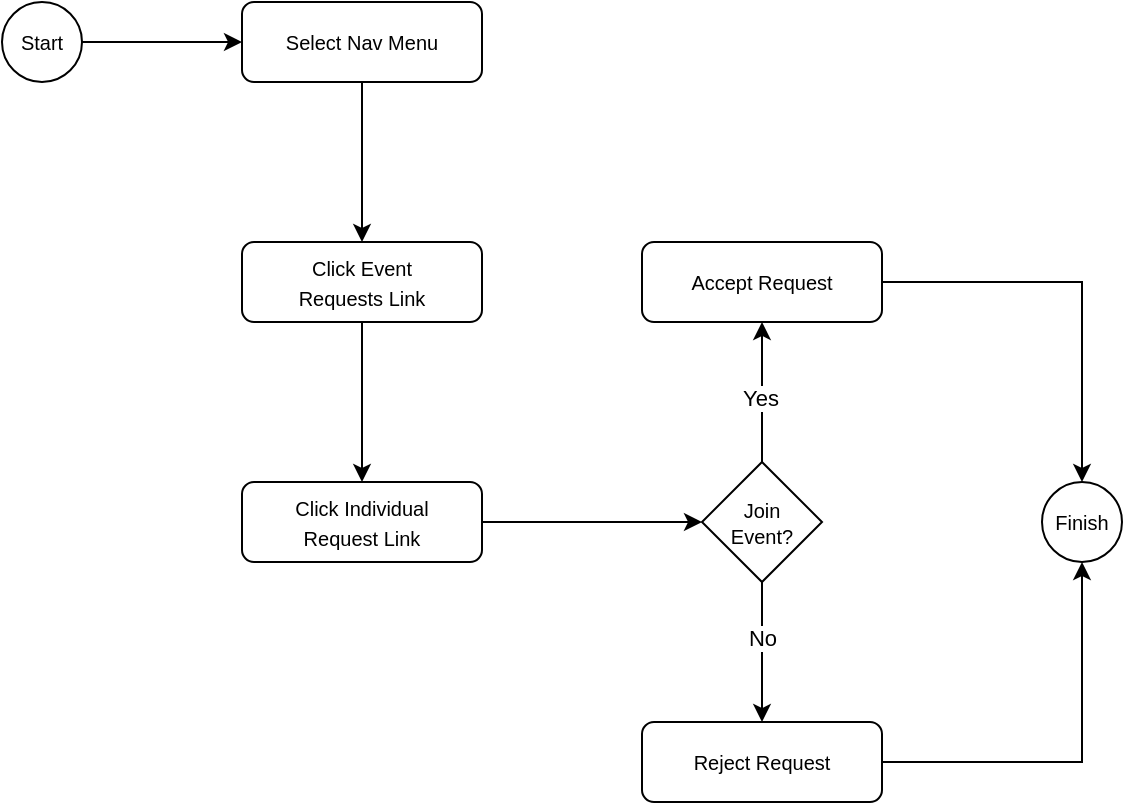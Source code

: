<mxfile version="22.0.2" type="device">
  <diagram name="Page-1" id="wNHRt6QhrJCeuQDT6Ncp">
    <mxGraphModel dx="1296" dy="954" grid="1" gridSize="10" guides="1" tooltips="1" connect="1" arrows="1" fold="1" page="1" pageScale="1" pageWidth="1100" pageHeight="850" math="0" shadow="0">
      <root>
        <mxCell id="0" />
        <mxCell id="1" parent="0" />
        <mxCell id="dwXEZ9_4Up7cvD2CQlSd-9" value="" style="edgeStyle=orthogonalEdgeStyle;rounded=0;orthogonalLoop=1;jettySize=auto;html=1;" edge="1" parent="1" source="dwXEZ9_4Up7cvD2CQlSd-1" target="dwXEZ9_4Up7cvD2CQlSd-5">
          <mxGeometry relative="1" as="geometry" />
        </mxCell>
        <mxCell id="dwXEZ9_4Up7cvD2CQlSd-1" value="&lt;p style=&quot;line-height: 90%;&quot;&gt;&lt;font style=&quot;font-size: 10px;&quot;&gt;Start&lt;/font&gt;&lt;/p&gt;" style="ellipse;whiteSpace=wrap;html=1;aspect=fixed;" vertex="1" parent="1">
          <mxGeometry x="80" y="120" width="40" height="40" as="geometry" />
        </mxCell>
        <mxCell id="dwXEZ9_4Up7cvD2CQlSd-2" value="&lt;font style=&quot;font-size: 10px;&quot;&gt;Finish&lt;/font&gt;" style="ellipse;whiteSpace=wrap;html=1;aspect=fixed;fontSize=7;" vertex="1" parent="1">
          <mxGeometry x="600" y="360" width="40" height="40" as="geometry" />
        </mxCell>
        <mxCell id="dwXEZ9_4Up7cvD2CQlSd-10" value="" style="edgeStyle=orthogonalEdgeStyle;rounded=0;orthogonalLoop=1;jettySize=auto;html=1;" edge="1" parent="1" source="dwXEZ9_4Up7cvD2CQlSd-5" target="dwXEZ9_4Up7cvD2CQlSd-6">
          <mxGeometry relative="1" as="geometry" />
        </mxCell>
        <mxCell id="dwXEZ9_4Up7cvD2CQlSd-5" value="&lt;font style=&quot;font-size: 10px;&quot;&gt;Select Nav Menu&lt;/font&gt;" style="rounded=1;whiteSpace=wrap;html=1;" vertex="1" parent="1">
          <mxGeometry x="200" y="120" width="120" height="40" as="geometry" />
        </mxCell>
        <mxCell id="dwXEZ9_4Up7cvD2CQlSd-11" value="" style="edgeStyle=orthogonalEdgeStyle;rounded=0;orthogonalLoop=1;jettySize=auto;html=1;" edge="1" parent="1" source="dwXEZ9_4Up7cvD2CQlSd-6" target="dwXEZ9_4Up7cvD2CQlSd-7">
          <mxGeometry relative="1" as="geometry" />
        </mxCell>
        <mxCell id="dwXEZ9_4Up7cvD2CQlSd-6" value="&lt;font style=&quot;font-size: 10px;&quot;&gt;Click Event&lt;br&gt;Requests Link&lt;/font&gt;" style="rounded=1;whiteSpace=wrap;html=1;" vertex="1" parent="1">
          <mxGeometry x="200" y="240" width="120" height="40" as="geometry" />
        </mxCell>
        <mxCell id="dwXEZ9_4Up7cvD2CQlSd-12" value="" style="edgeStyle=orthogonalEdgeStyle;rounded=0;orthogonalLoop=1;jettySize=auto;html=1;" edge="1" parent="1" source="dwXEZ9_4Up7cvD2CQlSd-7" target="dwXEZ9_4Up7cvD2CQlSd-8">
          <mxGeometry relative="1" as="geometry" />
        </mxCell>
        <mxCell id="dwXEZ9_4Up7cvD2CQlSd-7" value="&lt;font style=&quot;font-size: 10px;&quot;&gt;Click Individual&lt;br&gt;Request Link&lt;/font&gt;" style="rounded=1;whiteSpace=wrap;html=1;" vertex="1" parent="1">
          <mxGeometry x="200" y="360" width="120" height="40" as="geometry" />
        </mxCell>
        <mxCell id="dwXEZ9_4Up7cvD2CQlSd-15" value="" style="edgeStyle=orthogonalEdgeStyle;rounded=0;orthogonalLoop=1;jettySize=auto;html=1;" edge="1" parent="1" source="dwXEZ9_4Up7cvD2CQlSd-8" target="dwXEZ9_4Up7cvD2CQlSd-13">
          <mxGeometry relative="1" as="geometry" />
        </mxCell>
        <mxCell id="dwXEZ9_4Up7cvD2CQlSd-17" value="Yes" style="edgeLabel;html=1;align=center;verticalAlign=middle;resizable=0;points=[];" vertex="1" connectable="0" parent="dwXEZ9_4Up7cvD2CQlSd-15">
          <mxGeometry x="-0.088" y="1" relative="1" as="geometry">
            <mxPoint as="offset" />
          </mxGeometry>
        </mxCell>
        <mxCell id="dwXEZ9_4Up7cvD2CQlSd-16" value="" style="edgeStyle=orthogonalEdgeStyle;rounded=0;orthogonalLoop=1;jettySize=auto;html=1;" edge="1" parent="1" source="dwXEZ9_4Up7cvD2CQlSd-8" target="dwXEZ9_4Up7cvD2CQlSd-14">
          <mxGeometry relative="1" as="geometry" />
        </mxCell>
        <mxCell id="dwXEZ9_4Up7cvD2CQlSd-18" value="No" style="edgeLabel;html=1;align=center;verticalAlign=middle;resizable=0;points=[];" vertex="1" connectable="0" parent="dwXEZ9_4Up7cvD2CQlSd-16">
          <mxGeometry x="-0.198" relative="1" as="geometry">
            <mxPoint as="offset" />
          </mxGeometry>
        </mxCell>
        <mxCell id="dwXEZ9_4Up7cvD2CQlSd-8" value="&lt;p style=&quot;line-height: 100%;&quot;&gt;&lt;font style=&quot;font-size: 10px;&quot;&gt;Join &lt;br&gt;Event?&lt;/font&gt;&lt;/p&gt;" style="rhombus;whiteSpace=wrap;html=1;" vertex="1" parent="1">
          <mxGeometry x="430" y="350" width="60" height="60" as="geometry" />
        </mxCell>
        <mxCell id="dwXEZ9_4Up7cvD2CQlSd-19" style="edgeStyle=orthogonalEdgeStyle;rounded=0;orthogonalLoop=1;jettySize=auto;html=1;exitX=1;exitY=0.5;exitDx=0;exitDy=0;entryX=0.5;entryY=0;entryDx=0;entryDy=0;" edge="1" parent="1" source="dwXEZ9_4Up7cvD2CQlSd-13" target="dwXEZ9_4Up7cvD2CQlSd-2">
          <mxGeometry relative="1" as="geometry" />
        </mxCell>
        <mxCell id="dwXEZ9_4Up7cvD2CQlSd-13" value="&lt;font style=&quot;font-size: 10px;&quot;&gt;Accept Request&lt;/font&gt;" style="rounded=1;whiteSpace=wrap;html=1;" vertex="1" parent="1">
          <mxGeometry x="400" y="240" width="120" height="40" as="geometry" />
        </mxCell>
        <mxCell id="dwXEZ9_4Up7cvD2CQlSd-20" style="edgeStyle=orthogonalEdgeStyle;rounded=0;orthogonalLoop=1;jettySize=auto;html=1;exitX=1;exitY=0.5;exitDx=0;exitDy=0;entryX=0.5;entryY=1;entryDx=0;entryDy=0;" edge="1" parent="1" source="dwXEZ9_4Up7cvD2CQlSd-14" target="dwXEZ9_4Up7cvD2CQlSd-2">
          <mxGeometry relative="1" as="geometry" />
        </mxCell>
        <mxCell id="dwXEZ9_4Up7cvD2CQlSd-14" value="&lt;font style=&quot;font-size: 10px;&quot;&gt;Reject Request&lt;/font&gt;" style="rounded=1;whiteSpace=wrap;html=1;" vertex="1" parent="1">
          <mxGeometry x="400" y="480" width="120" height="40" as="geometry" />
        </mxCell>
      </root>
    </mxGraphModel>
  </diagram>
</mxfile>
